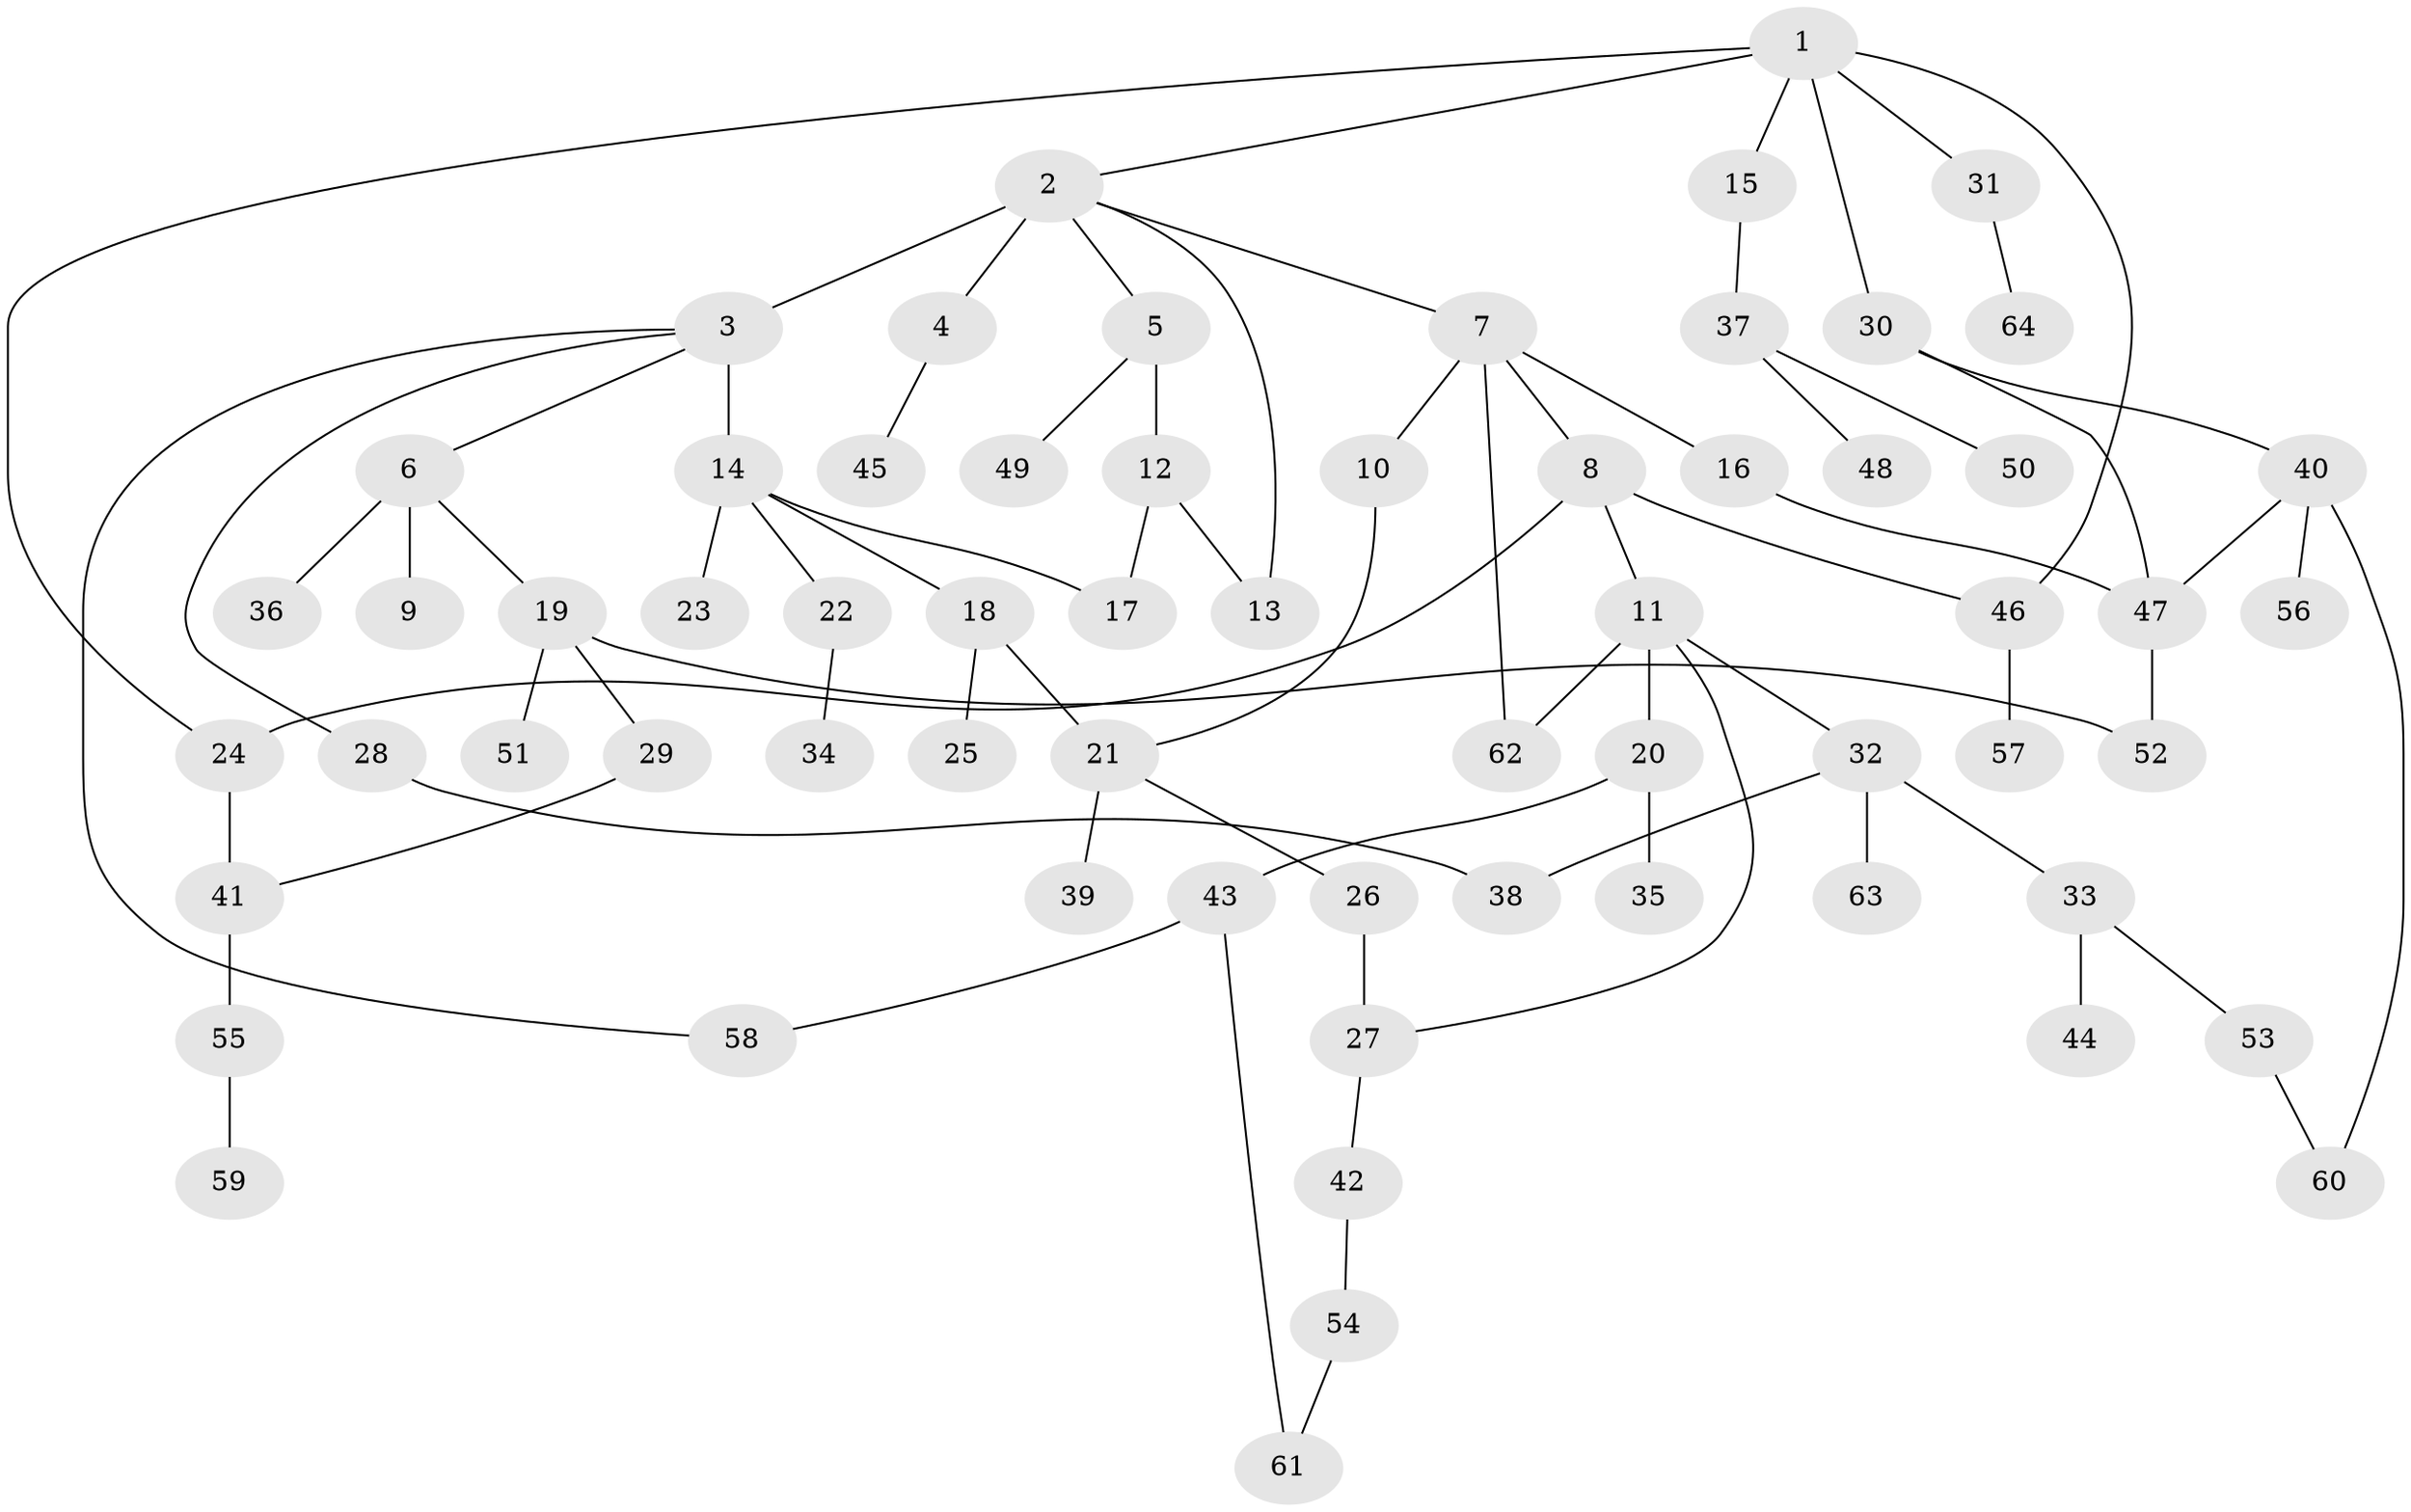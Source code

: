 // original degree distribution, {7: 0.024, 9: 0.008, 5: 0.04, 3: 0.168, 2: 0.264, 6: 0.008, 1: 0.416, 4: 0.072}
// Generated by graph-tools (version 1.1) at 2025/34/03/09/25 02:34:19]
// undirected, 64 vertices, 78 edges
graph export_dot {
graph [start="1"]
  node [color=gray90,style=filled];
  1;
  2;
  3;
  4;
  5;
  6;
  7;
  8;
  9;
  10;
  11;
  12;
  13;
  14;
  15;
  16;
  17;
  18;
  19;
  20;
  21;
  22;
  23;
  24;
  25;
  26;
  27;
  28;
  29;
  30;
  31;
  32;
  33;
  34;
  35;
  36;
  37;
  38;
  39;
  40;
  41;
  42;
  43;
  44;
  45;
  46;
  47;
  48;
  49;
  50;
  51;
  52;
  53;
  54;
  55;
  56;
  57;
  58;
  59;
  60;
  61;
  62;
  63;
  64;
  1 -- 2 [weight=1.0];
  1 -- 15 [weight=1.0];
  1 -- 24 [weight=1.0];
  1 -- 30 [weight=1.0];
  1 -- 31 [weight=1.0];
  1 -- 46 [weight=1.0];
  2 -- 3 [weight=3.0];
  2 -- 4 [weight=1.0];
  2 -- 5 [weight=1.0];
  2 -- 7 [weight=1.0];
  2 -- 13 [weight=1.0];
  3 -- 6 [weight=1.0];
  3 -- 14 [weight=1.0];
  3 -- 28 [weight=1.0];
  3 -- 58 [weight=1.0];
  4 -- 45 [weight=1.0];
  5 -- 12 [weight=4.0];
  5 -- 49 [weight=1.0];
  6 -- 9 [weight=1.0];
  6 -- 19 [weight=1.0];
  6 -- 36 [weight=2.0];
  7 -- 8 [weight=1.0];
  7 -- 10 [weight=1.0];
  7 -- 16 [weight=1.0];
  7 -- 62 [weight=1.0];
  8 -- 11 [weight=1.0];
  8 -- 24 [weight=1.0];
  8 -- 46 [weight=1.0];
  10 -- 21 [weight=1.0];
  11 -- 20 [weight=1.0];
  11 -- 27 [weight=1.0];
  11 -- 32 [weight=1.0];
  11 -- 62 [weight=1.0];
  12 -- 13 [weight=1.0];
  12 -- 17 [weight=1.0];
  14 -- 17 [weight=1.0];
  14 -- 18 [weight=1.0];
  14 -- 22 [weight=1.0];
  14 -- 23 [weight=2.0];
  15 -- 37 [weight=1.0];
  16 -- 47 [weight=1.0];
  18 -- 21 [weight=1.0];
  18 -- 25 [weight=1.0];
  19 -- 29 [weight=1.0];
  19 -- 51 [weight=1.0];
  19 -- 52 [weight=1.0];
  20 -- 35 [weight=1.0];
  20 -- 43 [weight=1.0];
  21 -- 26 [weight=1.0];
  21 -- 39 [weight=3.0];
  22 -- 34 [weight=1.0];
  24 -- 41 [weight=2.0];
  26 -- 27 [weight=1.0];
  27 -- 42 [weight=1.0];
  28 -- 38 [weight=1.0];
  29 -- 41 [weight=1.0];
  30 -- 40 [weight=1.0];
  30 -- 47 [weight=1.0];
  31 -- 64 [weight=1.0];
  32 -- 33 [weight=1.0];
  32 -- 38 [weight=1.0];
  32 -- 63 [weight=1.0];
  33 -- 44 [weight=1.0];
  33 -- 53 [weight=1.0];
  37 -- 48 [weight=1.0];
  37 -- 50 [weight=2.0];
  40 -- 47 [weight=1.0];
  40 -- 56 [weight=1.0];
  40 -- 60 [weight=1.0];
  41 -- 55 [weight=1.0];
  42 -- 54 [weight=1.0];
  43 -- 58 [weight=1.0];
  43 -- 61 [weight=1.0];
  46 -- 57 [weight=1.0];
  47 -- 52 [weight=1.0];
  53 -- 60 [weight=1.0];
  54 -- 61 [weight=1.0];
  55 -- 59 [weight=1.0];
}
